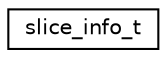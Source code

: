 digraph "Graphical Class Hierarchy"
{
 // LATEX_PDF_SIZE
  edge [fontname="Helvetica",fontsize="10",labelfontname="Helvetica",labelfontsize="10"];
  node [fontname="Helvetica",fontsize="10",shape=record];
  rankdir="LR";
  Node0 [label="slice_info_t",height=0.2,width=0.4,color="black", fillcolor="white", style="filled",URL="$structslice__info__t.html",tooltip=" "];
}
